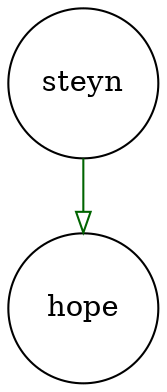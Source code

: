 digraph partagr_steyn_hope { 
 K=0.6 
 steyn -> { hope } [color="darkgreen", arrowhead="onormal", penwidth=1, href="#19"]; 
 "steyn" [shape="circle", fixedsize="true", height=1, width=1, style="filled", fillcolor="white", href="#steyn"]; 
 "hope" [shape="circle", fixedsize="true", height=1, width=1, style="filled", fillcolor="white", href="#hope"]; 

}